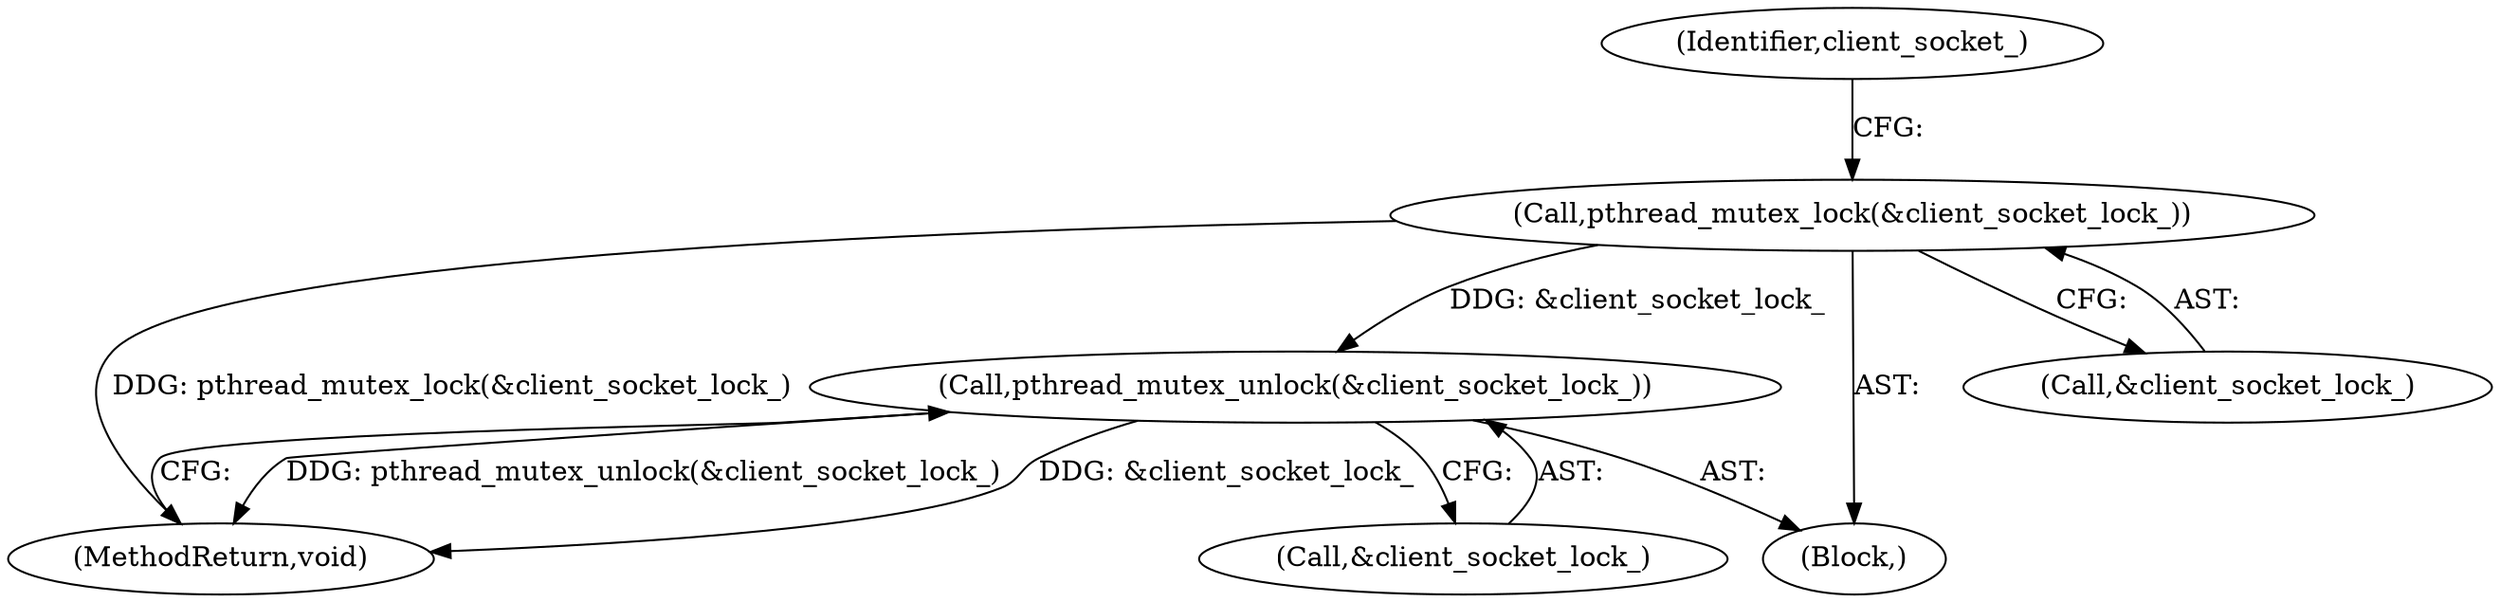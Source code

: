 digraph "0_Android_472271b153c5dc53c28beac55480a8d8434b2d5c_51@API" {
"1000106" [label="(Call,pthread_mutex_lock(&client_socket_lock_))"];
"1000132" [label="(Call,pthread_mutex_unlock(&client_socket_lock_))"];
"1000135" [label="(MethodReturn,void)"];
"1000104" [label="(Block,)"];
"1000133" [label="(Call,&client_socket_lock_)"];
"1000107" [label="(Call,&client_socket_lock_)"];
"1000111" [label="(Identifier,client_socket_)"];
"1000106" [label="(Call,pthread_mutex_lock(&client_socket_lock_))"];
"1000132" [label="(Call,pthread_mutex_unlock(&client_socket_lock_))"];
"1000106" -> "1000104"  [label="AST: "];
"1000106" -> "1000107"  [label="CFG: "];
"1000107" -> "1000106"  [label="AST: "];
"1000111" -> "1000106"  [label="CFG: "];
"1000106" -> "1000135"  [label="DDG: pthread_mutex_lock(&client_socket_lock_)"];
"1000106" -> "1000132"  [label="DDG: &client_socket_lock_"];
"1000132" -> "1000104"  [label="AST: "];
"1000132" -> "1000133"  [label="CFG: "];
"1000133" -> "1000132"  [label="AST: "];
"1000135" -> "1000132"  [label="CFG: "];
"1000132" -> "1000135"  [label="DDG: pthread_mutex_unlock(&client_socket_lock_)"];
"1000132" -> "1000135"  [label="DDG: &client_socket_lock_"];
}

